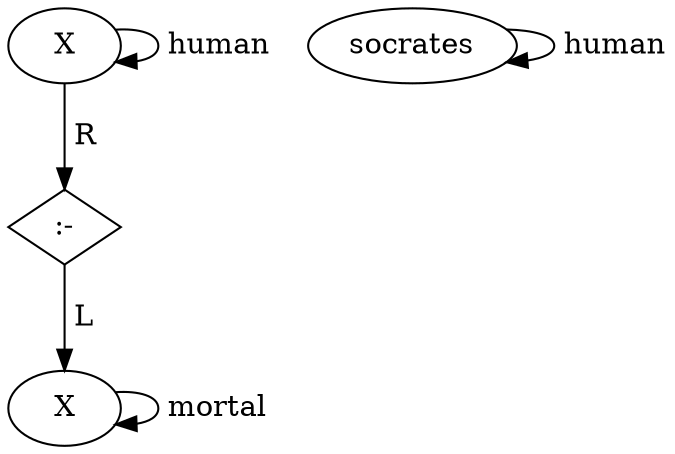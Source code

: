 digraph {

X1 [label="X"];
X2 [label="X"];
X1 -> X1 [label = " mortal"];
X2 -> X2 [label = " human"];

":-" -> X1 [label=" L"];
X2 -> ":-" [label=" R"];
":-" [shape=diamond];

socrates -> socrates [label=" human"]; 

}

